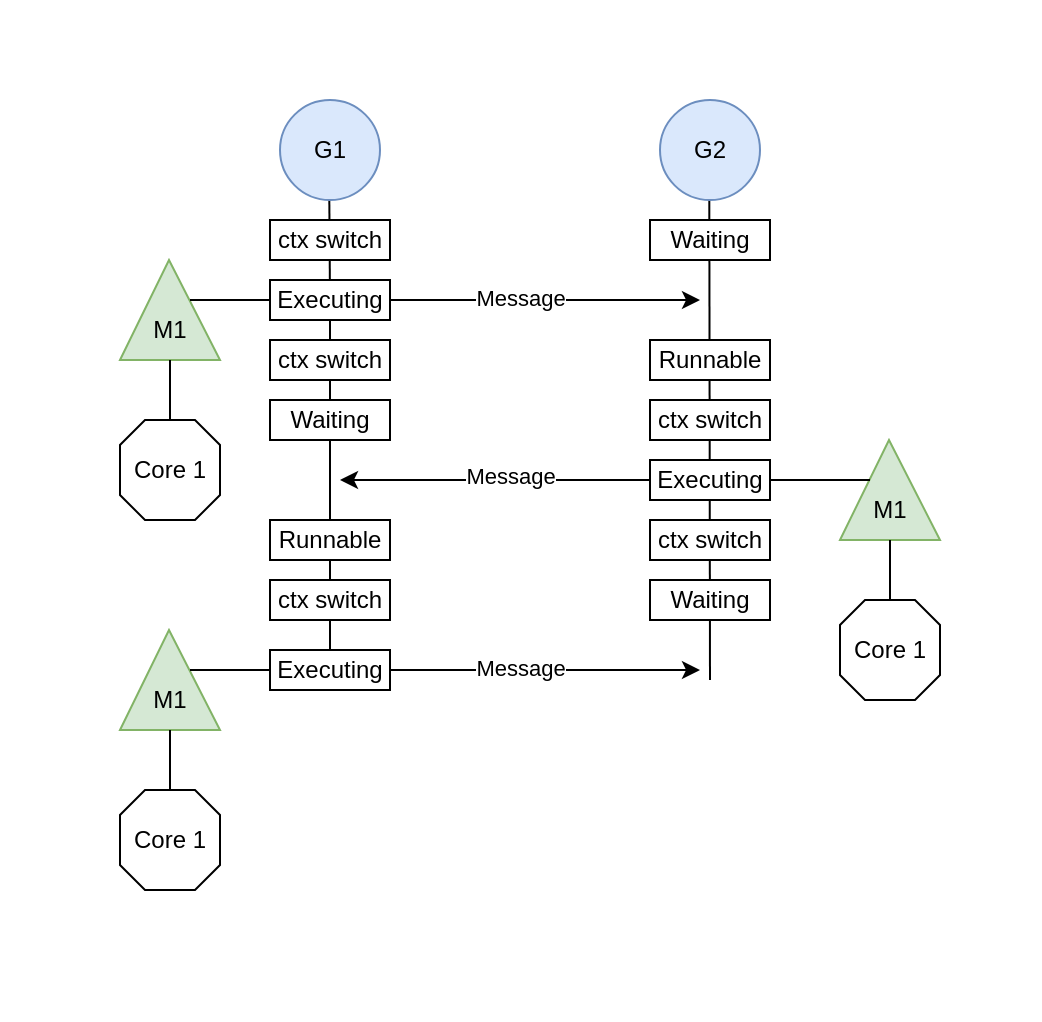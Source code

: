 <mxfile version="24.4.8" type="device">
  <diagram name="Страница — 1" id="M_9aOFABiwCSObLS5C-2">
    <mxGraphModel dx="543" dy="874" grid="1" gridSize="10" guides="1" tooltips="1" connect="1" arrows="1" fold="1" page="1" pageScale="1" pageWidth="827" pageHeight="1169" math="0" shadow="0">
      <root>
        <mxCell id="0" />
        <mxCell id="1" parent="0" />
        <mxCell id="sUMF9HvB22PjmmUqFMvX-1" value="" style="group" parent="1" vertex="1" connectable="0">
          <mxGeometry x="180" y="210" width="50" height="50" as="geometry" />
        </mxCell>
        <mxCell id="sUMF9HvB22PjmmUqFMvX-2" value="" style="verticalLabelPosition=bottom;verticalAlign=top;html=1;shape=mxgraph.basic.acute_triangle;dx=0.49;fillColor=#d5e8d4;strokeColor=#82b366;" parent="sUMF9HvB22PjmmUqFMvX-1" vertex="1">
          <mxGeometry width="50" height="50" as="geometry" />
        </mxCell>
        <mxCell id="sUMF9HvB22PjmmUqFMvX-3" value="M1" style="text;html=1;align=center;verticalAlign=middle;whiteSpace=wrap;rounded=0;" parent="sUMF9HvB22PjmmUqFMvX-1" vertex="1">
          <mxGeometry x="5" y="20" width="40" height="30" as="geometry" />
        </mxCell>
        <mxCell id="v2c__VW4biOwJ76jb3dr-1" value="" style="endArrow=none;html=1;rounded=0;" parent="1" source="v2c__VW4biOwJ76jb3dr-4" edge="1">
          <mxGeometry width="50" height="50" relative="1" as="geometry">
            <mxPoint x="285" y="420" as="sourcePoint" />
            <mxPoint x="284.66" y="180" as="targetPoint" />
          </mxGeometry>
        </mxCell>
        <mxCell id="v2c__VW4biOwJ76jb3dr-2" value="" style="endArrow=none;html=1;rounded=0;" parent="1" edge="1">
          <mxGeometry width="50" height="50" relative="1" as="geometry">
            <mxPoint x="475" y="420" as="sourcePoint" />
            <mxPoint x="474.66" y="180" as="targetPoint" />
          </mxGeometry>
        </mxCell>
        <mxCell id="v2c__VW4biOwJ76jb3dr-3" value="ctx switch" style="rounded=0;whiteSpace=wrap;html=1;" parent="1" vertex="1">
          <mxGeometry x="255" y="190" width="60" height="20" as="geometry" />
        </mxCell>
        <mxCell id="v2c__VW4biOwJ76jb3dr-5" value="" style="endArrow=none;html=1;rounded=0;" parent="1" target="v2c__VW4biOwJ76jb3dr-4" edge="1">
          <mxGeometry width="50" height="50" relative="1" as="geometry">
            <mxPoint x="285" y="420" as="sourcePoint" />
            <mxPoint x="284.66" y="180" as="targetPoint" />
          </mxGeometry>
        </mxCell>
        <mxCell id="v2c__VW4biOwJ76jb3dr-4" value="Executing" style="rounded=0;whiteSpace=wrap;html=1;" parent="1" vertex="1">
          <mxGeometry x="255" y="220" width="60" height="20" as="geometry" />
        </mxCell>
        <mxCell id="v2c__VW4biOwJ76jb3dr-6" value="Waiting" style="rounded=0;whiteSpace=wrap;html=1;" parent="1" vertex="1">
          <mxGeometry x="445" y="190" width="60" height="20" as="geometry" />
        </mxCell>
        <mxCell id="v2c__VW4biOwJ76jb3dr-7" value="" style="endArrow=classic;html=1;rounded=0;" parent="1" edge="1">
          <mxGeometry width="50" height="50" relative="1" as="geometry">
            <mxPoint x="315" y="230" as="sourcePoint" />
            <mxPoint x="470" y="230" as="targetPoint" />
          </mxGeometry>
        </mxCell>
        <mxCell id="v2c__VW4biOwJ76jb3dr-8" value="Message" style="edgeLabel;html=1;align=center;verticalAlign=middle;resizable=0;points=[];" parent="v2c__VW4biOwJ76jb3dr-7" vertex="1" connectable="0">
          <mxGeometry x="-0.164" y="1" relative="1" as="geometry">
            <mxPoint as="offset" />
          </mxGeometry>
        </mxCell>
        <mxCell id="v2c__VW4biOwJ76jb3dr-9" value="" style="group" parent="1" vertex="1" connectable="0">
          <mxGeometry x="180" y="290" width="50" height="50" as="geometry" />
        </mxCell>
        <mxCell id="bYTFRtONIOl5rvXJ5vdI-32" value="" style="verticalLabelPosition=bottom;verticalAlign=top;html=1;shape=mxgraph.basic.polygon;polyCoords=[[0.25,0],[0.75,0],[1,0.25],[1,0.75],[0.75,1],[0.25,1],[0,0.75],[0,0.25]];polyline=0;" parent="v2c__VW4biOwJ76jb3dr-9" vertex="1">
          <mxGeometry width="50" height="50" as="geometry" />
        </mxCell>
        <mxCell id="bYTFRtONIOl5rvXJ5vdI-37" value="Core 1" style="text;html=1;align=center;verticalAlign=middle;whiteSpace=wrap;rounded=0;" parent="v2c__VW4biOwJ76jb3dr-9" vertex="1">
          <mxGeometry x="5" y="10" width="40" height="30" as="geometry" />
        </mxCell>
        <mxCell id="v2c__VW4biOwJ76jb3dr-12" value="ctx switch" style="rounded=0;whiteSpace=wrap;html=1;" parent="1" vertex="1">
          <mxGeometry x="255" y="250" width="60" height="20" as="geometry" />
        </mxCell>
        <mxCell id="v2c__VW4biOwJ76jb3dr-14" value="Waiting" style="rounded=0;whiteSpace=wrap;html=1;" parent="1" vertex="1">
          <mxGeometry x="255" y="280" width="60" height="20" as="geometry" />
        </mxCell>
        <mxCell id="v2c__VW4biOwJ76jb3dr-15" value="Runnable" style="rounded=0;whiteSpace=wrap;html=1;" parent="1" vertex="1">
          <mxGeometry x="445" y="250" width="60" height="20" as="geometry" />
        </mxCell>
        <mxCell id="v2c__VW4biOwJ76jb3dr-19" style="edgeStyle=orthogonalEdgeStyle;rounded=0;orthogonalLoop=1;jettySize=auto;html=1;" parent="1" source="v2c__VW4biOwJ76jb3dr-16" edge="1">
          <mxGeometry relative="1" as="geometry">
            <mxPoint x="290" y="320" as="targetPoint" />
          </mxGeometry>
        </mxCell>
        <mxCell id="v2c__VW4biOwJ76jb3dr-20" value="Message" style="edgeLabel;html=1;align=center;verticalAlign=middle;resizable=0;points=[];" parent="v2c__VW4biOwJ76jb3dr-19" vertex="1" connectable="0">
          <mxGeometry x="-0.099" y="-2" relative="1" as="geometry">
            <mxPoint as="offset" />
          </mxGeometry>
        </mxCell>
        <mxCell id="v2c__VW4biOwJ76jb3dr-16" value="Executing" style="rounded=0;whiteSpace=wrap;html=1;" parent="1" vertex="1">
          <mxGeometry x="445" y="310" width="60" height="20" as="geometry" />
        </mxCell>
        <mxCell id="v2c__VW4biOwJ76jb3dr-18" value="ctx switch" style="rounded=0;whiteSpace=wrap;html=1;" parent="1" vertex="1">
          <mxGeometry x="445" y="280" width="60" height="20" as="geometry" />
        </mxCell>
        <mxCell id="v2c__VW4biOwJ76jb3dr-29" value="ctx switch" style="rounded=0;whiteSpace=wrap;html=1;" parent="1" vertex="1">
          <mxGeometry x="445" y="340" width="60" height="20" as="geometry" />
        </mxCell>
        <mxCell id="v2c__VW4biOwJ76jb3dr-30" value="Waiting" style="rounded=0;whiteSpace=wrap;html=1;" parent="1" vertex="1">
          <mxGeometry x="445" y="370" width="60" height="20" as="geometry" />
        </mxCell>
        <mxCell id="v2c__VW4biOwJ76jb3dr-31" value="Runnable" style="rounded=0;whiteSpace=wrap;html=1;" parent="1" vertex="1">
          <mxGeometry x="255" y="340" width="60" height="20" as="geometry" />
        </mxCell>
        <mxCell id="v2c__VW4biOwJ76jb3dr-32" value="ctx switch" style="rounded=0;whiteSpace=wrap;html=1;" parent="1" vertex="1">
          <mxGeometry x="255" y="370" width="60" height="20" as="geometry" />
        </mxCell>
        <mxCell id="v2c__VW4biOwJ76jb3dr-33" value="Executing" style="rounded=0;whiteSpace=wrap;html=1;" parent="1" vertex="1">
          <mxGeometry x="255" y="405" width="60" height="20" as="geometry" />
        </mxCell>
        <mxCell id="v2c__VW4biOwJ76jb3dr-34" value="" style="endArrow=classic;html=1;rounded=0;" parent="1" edge="1">
          <mxGeometry width="50" height="50" relative="1" as="geometry">
            <mxPoint x="315" y="415" as="sourcePoint" />
            <mxPoint x="470" y="415" as="targetPoint" />
          </mxGeometry>
        </mxCell>
        <mxCell id="v2c__VW4biOwJ76jb3dr-35" value="Message" style="edgeLabel;html=1;align=center;verticalAlign=middle;resizable=0;points=[];" parent="v2c__VW4biOwJ76jb3dr-34" vertex="1" connectable="0">
          <mxGeometry x="-0.164" y="1" relative="1" as="geometry">
            <mxPoint as="offset" />
          </mxGeometry>
        </mxCell>
        <mxCell id="4dcZ4-o8YkDRpv15AAF2-1" value="G1" style="ellipse;whiteSpace=wrap;html=1;aspect=fixed;fillColor=#dae8fc;strokeColor=#6c8ebf;" vertex="1" parent="1">
          <mxGeometry x="260" y="130" width="50" height="50" as="geometry" />
        </mxCell>
        <mxCell id="4dcZ4-o8YkDRpv15AAF2-2" value="G2" style="ellipse;whiteSpace=wrap;html=1;aspect=fixed;fillColor=#dae8fc;strokeColor=#6c8ebf;" vertex="1" parent="1">
          <mxGeometry x="450" y="130" width="50" height="50" as="geometry" />
        </mxCell>
        <mxCell id="4dcZ4-o8YkDRpv15AAF2-5" style="edgeStyle=orthogonalEdgeStyle;rounded=0;orthogonalLoop=1;jettySize=auto;html=1;entryX=0.5;entryY=1;entryDx=0;entryDy=0;endArrow=none;endFill=0;" edge="1" parent="1" source="bYTFRtONIOl5rvXJ5vdI-32" target="sUMF9HvB22PjmmUqFMvX-3">
          <mxGeometry relative="1" as="geometry" />
        </mxCell>
        <mxCell id="4dcZ4-o8YkDRpv15AAF2-6" style="edgeStyle=orthogonalEdgeStyle;rounded=0;orthogonalLoop=1;jettySize=auto;html=1;exitX=0.75;exitY=0;exitDx=0;exitDy=0;entryX=0;entryY=0.5;entryDx=0;entryDy=0;endArrow=none;endFill=0;" edge="1" parent="1" source="sUMF9HvB22PjmmUqFMvX-3" target="v2c__VW4biOwJ76jb3dr-4">
          <mxGeometry relative="1" as="geometry">
            <Array as="points">
              <mxPoint x="230" y="230" />
              <mxPoint x="230" y="230" />
            </Array>
          </mxGeometry>
        </mxCell>
        <mxCell id="4dcZ4-o8YkDRpv15AAF2-7" value="" style="group" vertex="1" connectable="0" parent="1">
          <mxGeometry x="180" y="395" width="50" height="50" as="geometry" />
        </mxCell>
        <mxCell id="4dcZ4-o8YkDRpv15AAF2-8" value="" style="verticalLabelPosition=bottom;verticalAlign=top;html=1;shape=mxgraph.basic.acute_triangle;dx=0.49;fillColor=#d5e8d4;strokeColor=#82b366;" vertex="1" parent="4dcZ4-o8YkDRpv15AAF2-7">
          <mxGeometry width="50" height="50" as="geometry" />
        </mxCell>
        <mxCell id="4dcZ4-o8YkDRpv15AAF2-9" value="M1" style="text;html=1;align=center;verticalAlign=middle;whiteSpace=wrap;rounded=0;" vertex="1" parent="4dcZ4-o8YkDRpv15AAF2-7">
          <mxGeometry x="5" y="20" width="40" height="30" as="geometry" />
        </mxCell>
        <mxCell id="4dcZ4-o8YkDRpv15AAF2-10" value="" style="group" vertex="1" connectable="0" parent="1">
          <mxGeometry x="180" y="475" width="50" height="50" as="geometry" />
        </mxCell>
        <mxCell id="4dcZ4-o8YkDRpv15AAF2-11" value="" style="verticalLabelPosition=bottom;verticalAlign=top;html=1;shape=mxgraph.basic.polygon;polyCoords=[[0.25,0],[0.75,0],[1,0.25],[1,0.75],[0.75,1],[0.25,1],[0,0.75],[0,0.25]];polyline=0;" vertex="1" parent="4dcZ4-o8YkDRpv15AAF2-10">
          <mxGeometry width="50" height="50" as="geometry" />
        </mxCell>
        <mxCell id="4dcZ4-o8YkDRpv15AAF2-12" value="Core 1" style="text;html=1;align=center;verticalAlign=middle;whiteSpace=wrap;rounded=0;" vertex="1" parent="4dcZ4-o8YkDRpv15AAF2-10">
          <mxGeometry x="5" y="10" width="40" height="30" as="geometry" />
        </mxCell>
        <mxCell id="4dcZ4-o8YkDRpv15AAF2-13" style="edgeStyle=orthogonalEdgeStyle;rounded=0;orthogonalLoop=1;jettySize=auto;html=1;entryX=0.5;entryY=1;entryDx=0;entryDy=0;endArrow=none;endFill=0;" edge="1" parent="1" source="4dcZ4-o8YkDRpv15AAF2-11" target="4dcZ4-o8YkDRpv15AAF2-9">
          <mxGeometry relative="1" as="geometry" />
        </mxCell>
        <mxCell id="4dcZ4-o8YkDRpv15AAF2-14" style="edgeStyle=orthogonalEdgeStyle;rounded=0;orthogonalLoop=1;jettySize=auto;html=1;exitX=0.75;exitY=0;exitDx=0;exitDy=0;entryX=0;entryY=0.5;entryDx=0;entryDy=0;endArrow=none;endFill=0;" edge="1" parent="1" source="4dcZ4-o8YkDRpv15AAF2-9">
          <mxGeometry relative="1" as="geometry">
            <mxPoint x="255" y="415" as="targetPoint" />
            <Array as="points">
              <mxPoint x="230" y="415" />
              <mxPoint x="230" y="415" />
            </Array>
          </mxGeometry>
        </mxCell>
        <mxCell id="4dcZ4-o8YkDRpv15AAF2-15" value="" style="group" vertex="1" connectable="0" parent="1">
          <mxGeometry x="540" y="300" width="50" height="50" as="geometry" />
        </mxCell>
        <mxCell id="4dcZ4-o8YkDRpv15AAF2-16" value="" style="verticalLabelPosition=bottom;verticalAlign=top;html=1;shape=mxgraph.basic.acute_triangle;dx=0.49;fillColor=#d5e8d4;strokeColor=#82b366;" vertex="1" parent="4dcZ4-o8YkDRpv15AAF2-15">
          <mxGeometry width="50" height="50" as="geometry" />
        </mxCell>
        <mxCell id="4dcZ4-o8YkDRpv15AAF2-17" value="M1" style="text;html=1;align=center;verticalAlign=middle;whiteSpace=wrap;rounded=0;" vertex="1" parent="4dcZ4-o8YkDRpv15AAF2-15">
          <mxGeometry x="5" y="20" width="40" height="30" as="geometry" />
        </mxCell>
        <mxCell id="4dcZ4-o8YkDRpv15AAF2-18" value="" style="group" vertex="1" connectable="0" parent="1">
          <mxGeometry x="540" y="380" width="50" height="50" as="geometry" />
        </mxCell>
        <mxCell id="4dcZ4-o8YkDRpv15AAF2-19" value="" style="verticalLabelPosition=bottom;verticalAlign=top;html=1;shape=mxgraph.basic.polygon;polyCoords=[[0.25,0],[0.75,0],[1,0.25],[1,0.75],[0.75,1],[0.25,1],[0,0.75],[0,0.25]];polyline=0;" vertex="1" parent="4dcZ4-o8YkDRpv15AAF2-18">
          <mxGeometry width="50" height="50" as="geometry" />
        </mxCell>
        <mxCell id="4dcZ4-o8YkDRpv15AAF2-20" value="Core 1" style="text;html=1;align=center;verticalAlign=middle;whiteSpace=wrap;rounded=0;" vertex="1" parent="4dcZ4-o8YkDRpv15AAF2-18">
          <mxGeometry x="5" y="10" width="40" height="30" as="geometry" />
        </mxCell>
        <mxCell id="4dcZ4-o8YkDRpv15AAF2-21" style="edgeStyle=orthogonalEdgeStyle;rounded=0;orthogonalLoop=1;jettySize=auto;html=1;entryX=0.5;entryY=1;entryDx=0;entryDy=0;endArrow=none;endFill=0;" edge="1" parent="1" source="4dcZ4-o8YkDRpv15AAF2-19" target="4dcZ4-o8YkDRpv15AAF2-17">
          <mxGeometry relative="1" as="geometry" />
        </mxCell>
        <mxCell id="4dcZ4-o8YkDRpv15AAF2-23" style="edgeStyle=orthogonalEdgeStyle;rounded=0;orthogonalLoop=1;jettySize=auto;html=1;exitX=0.25;exitY=0;exitDx=0;exitDy=0;endArrow=none;endFill=0;" edge="1" parent="1" source="4dcZ4-o8YkDRpv15AAF2-17" target="v2c__VW4biOwJ76jb3dr-16">
          <mxGeometry relative="1" as="geometry">
            <Array as="points">
              <mxPoint x="540" y="320" />
              <mxPoint x="540" y="320" />
            </Array>
          </mxGeometry>
        </mxCell>
        <mxCell id="4dcZ4-o8YkDRpv15AAF2-24" value="" style="rounded=0;whiteSpace=wrap;html=1;strokeColor=none;fillColor=none;" vertex="1" parent="1">
          <mxGeometry x="120" y="80" width="520" height="510" as="geometry" />
        </mxCell>
      </root>
    </mxGraphModel>
  </diagram>
</mxfile>
